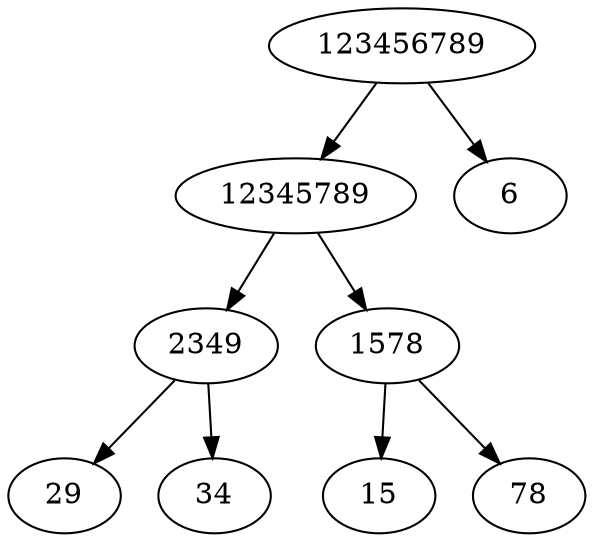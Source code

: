 digraph G{

"123456789" -> "12345789"
"123456789" -> "6"

"12345789" -> "2349"
"12345789" -> "1578"

"2349" -> "29"
"2349" -> "34"

"1578" -> "15"
"1578" -> "78"

{
  rank = same;
  "15";
  "78";
  "29";
  "34";
}

{
  rank = same;
  "2349";
  "1578";
}

{
  rank = same;
  "12345789";
  "6";
}
}

